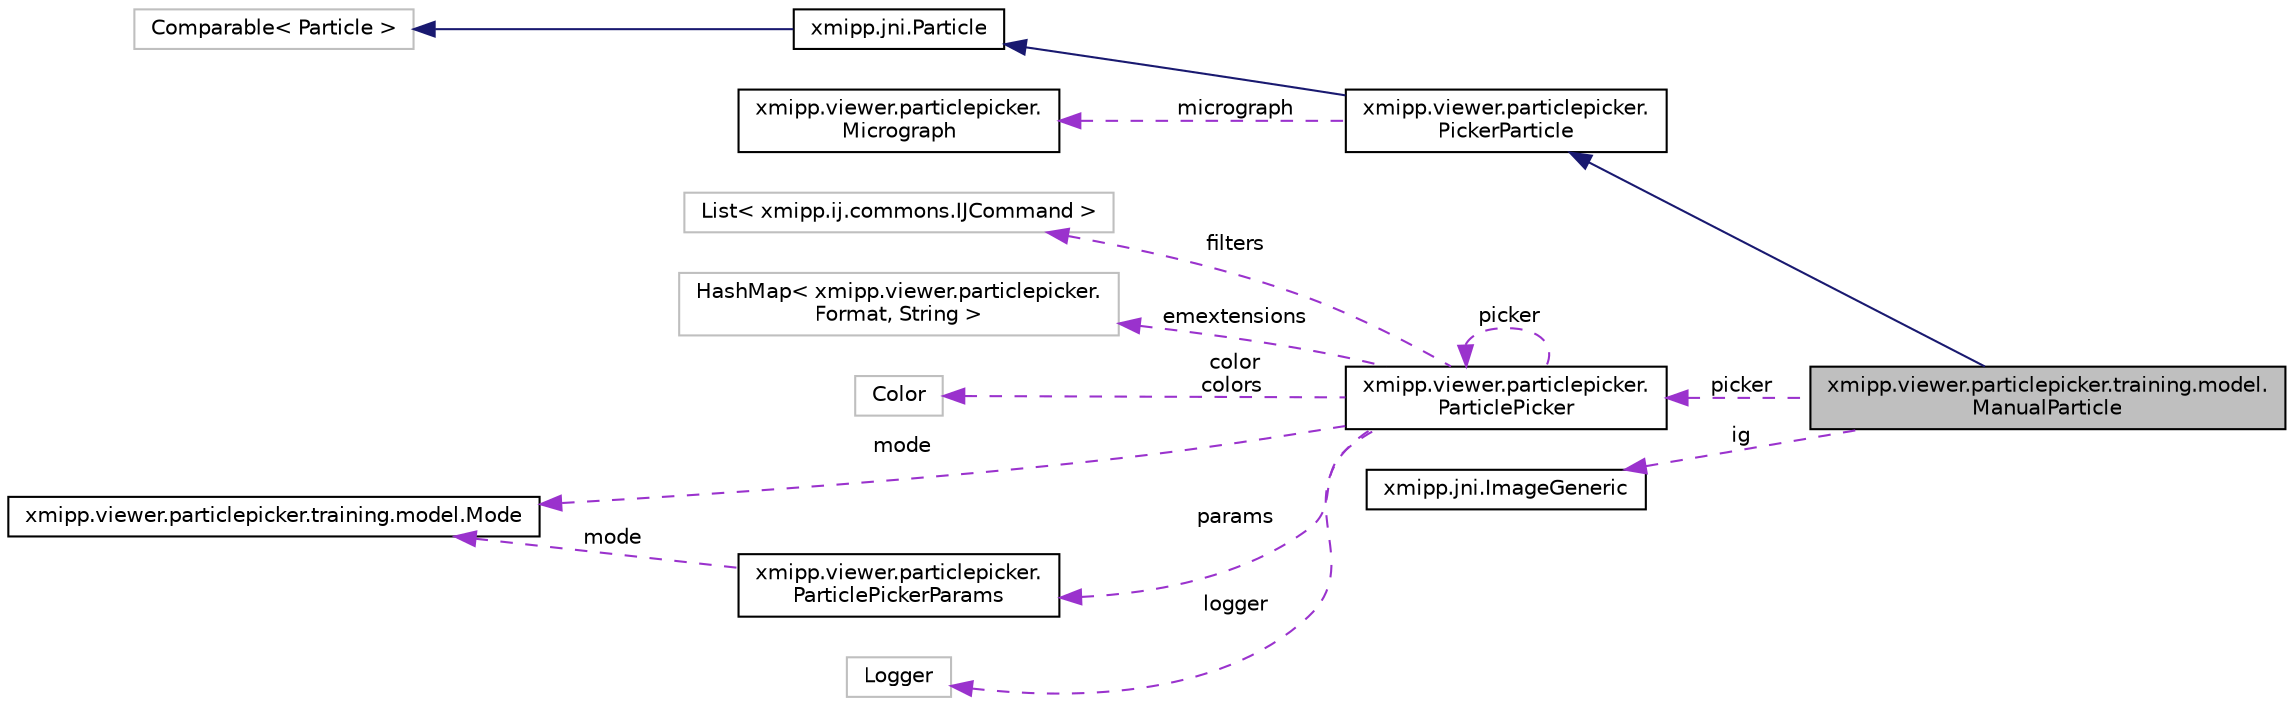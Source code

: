 digraph "xmipp.viewer.particlepicker.training.model.ManualParticle"
{
  edge [fontname="Helvetica",fontsize="10",labelfontname="Helvetica",labelfontsize="10"];
  node [fontname="Helvetica",fontsize="10",shape=record];
  rankdir="LR";
  Node7 [label="xmipp.viewer.particlepicker.training.model.\lManualParticle",height=0.2,width=0.4,color="black", fillcolor="grey75", style="filled", fontcolor="black"];
  Node8 -> Node7 [dir="back",color="midnightblue",fontsize="10",style="solid",fontname="Helvetica"];
  Node8 [label="xmipp.viewer.particlepicker.\lPickerParticle",height=0.2,width=0.4,color="black", fillcolor="white", style="filled",URL="$classxmipp_1_1viewer_1_1particlepicker_1_1PickerParticle.html"];
  Node9 -> Node8 [dir="back",color="midnightblue",fontsize="10",style="solid",fontname="Helvetica"];
  Node9 [label="xmipp.jni.Particle",height=0.2,width=0.4,color="black", fillcolor="white", style="filled",URL="$classxmipp_1_1jni_1_1Particle.html"];
  Node10 -> Node9 [dir="back",color="midnightblue",fontsize="10",style="solid",fontname="Helvetica"];
  Node10 [label="Comparable\< Particle \>",height=0.2,width=0.4,color="grey75", fillcolor="white", style="filled"];
  Node11 -> Node8 [dir="back",color="darkorchid3",fontsize="10",style="dashed",label=" micrograph" ,fontname="Helvetica"];
  Node11 [label="xmipp.viewer.particlepicker.\lMicrograph",height=0.2,width=0.4,color="black", fillcolor="white", style="filled",URL="$classxmipp_1_1viewer_1_1particlepicker_1_1Micrograph.html"];
  Node12 -> Node7 [dir="back",color="darkorchid3",fontsize="10",style="dashed",label=" picker" ,fontname="Helvetica"];
  Node12 [label="xmipp.viewer.particlepicker.\lParticlePicker",height=0.2,width=0.4,color="black", fillcolor="white", style="filled",URL="$classxmipp_1_1viewer_1_1particlepicker_1_1ParticlePicker.html"];
  Node13 -> Node12 [dir="back",color="darkorchid3",fontsize="10",style="dashed",label=" filters" ,fontname="Helvetica"];
  Node13 [label="List\< xmipp.ij.commons.IJCommand \>",height=0.2,width=0.4,color="grey75", fillcolor="white", style="filled"];
  Node14 -> Node12 [dir="back",color="darkorchid3",fontsize="10",style="dashed",label=" emextensions" ,fontname="Helvetica"];
  Node14 [label="HashMap\< xmipp.viewer.particlepicker.\lFormat, String \>",height=0.2,width=0.4,color="grey75", fillcolor="white", style="filled"];
  Node15 -> Node12 [dir="back",color="darkorchid3",fontsize="10",style="dashed",label=" color\ncolors" ,fontname="Helvetica"];
  Node15 [label="Color",height=0.2,width=0.4,color="grey75", fillcolor="white", style="filled"];
  Node12 -> Node12 [dir="back",color="darkorchid3",fontsize="10",style="dashed",label=" picker" ,fontname="Helvetica"];
  Node16 -> Node12 [dir="back",color="darkorchid3",fontsize="10",style="dashed",label=" mode" ,fontname="Helvetica"];
  Node16 [label="xmipp.viewer.particlepicker.training.model.Mode",height=0.2,width=0.4,color="black", fillcolor="white", style="filled",URL="$enumxmipp_1_1viewer_1_1particlepicker_1_1training_1_1model_1_1Mode.html"];
  Node17 -> Node12 [dir="back",color="darkorchid3",fontsize="10",style="dashed",label=" logger" ,fontname="Helvetica"];
  Node17 [label="Logger",height=0.2,width=0.4,color="grey75", fillcolor="white", style="filled"];
  Node18 -> Node12 [dir="back",color="darkorchid3",fontsize="10",style="dashed",label=" params" ,fontname="Helvetica"];
  Node18 [label="xmipp.viewer.particlepicker.\lParticlePickerParams",height=0.2,width=0.4,color="black", fillcolor="white", style="filled",URL="$classxmipp_1_1viewer_1_1particlepicker_1_1ParticlePickerParams.html"];
  Node16 -> Node18 [dir="back",color="darkorchid3",fontsize="10",style="dashed",label=" mode" ,fontname="Helvetica"];
  Node19 -> Node7 [dir="back",color="darkorchid3",fontsize="10",style="dashed",label=" ig" ,fontname="Helvetica"];
  Node19 [label="xmipp.jni.ImageGeneric",height=0.2,width=0.4,color="black", fillcolor="white", style="filled",URL="$classxmipp_1_1jni_1_1ImageGeneric.html"];
}
